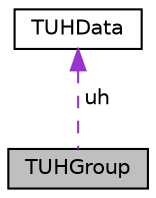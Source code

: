 digraph "TUHGroup"
{
  edge [fontname="Helvetica",fontsize="10",labelfontname="Helvetica",labelfontsize="10"];
  node [fontname="Helvetica",fontsize="10",shape=record];
  Node1 [label="TUHGroup",height=0.2,width=0.4,color="black", fillcolor="grey75", style="filled", fontcolor="black"];
  Node2 -> Node1 [dir="back",color="darkorchid3",fontsize="10",style="dashed",label=" uh" ,fontname="Helvetica"];
  Node2 [label="TUHData",height=0.2,width=0.4,color="black", fillcolor="white", style="filled",URL="$d7/d08/struct_t_u_h_data.html"];
}
